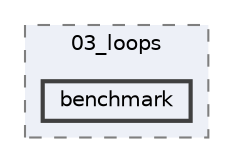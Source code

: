 digraph "/home/runner/work/machine-learning-compilers/machine-learning-compilers/src/submissions/03_neon/03_loops/benchmark"
{
 // LATEX_PDF_SIZE
  bgcolor="transparent";
  edge [fontname=Helvetica,fontsize=10,labelfontname=Helvetica,labelfontsize=10];
  node [fontname=Helvetica,fontsize=10,shape=box,height=0.2,width=0.4];
  compound=true
  subgraph clusterdir_fdaeb624d648c5eadf33e2657c6f49fc {
    graph [ bgcolor="#edf0f7", pencolor="grey50", label="03_loops", fontname=Helvetica,fontsize=10 style="filled,dashed", URL="dir_fdaeb624d648c5eadf33e2657c6f49fc.html",tooltip=""]
  dir_6eccd4aac8c7502a6176500c4f67d84c [label="benchmark", fillcolor="#edf0f7", color="grey25", style="filled,bold", URL="dir_6eccd4aac8c7502a6176500c4f67d84c.html",tooltip=""];
  }
}
